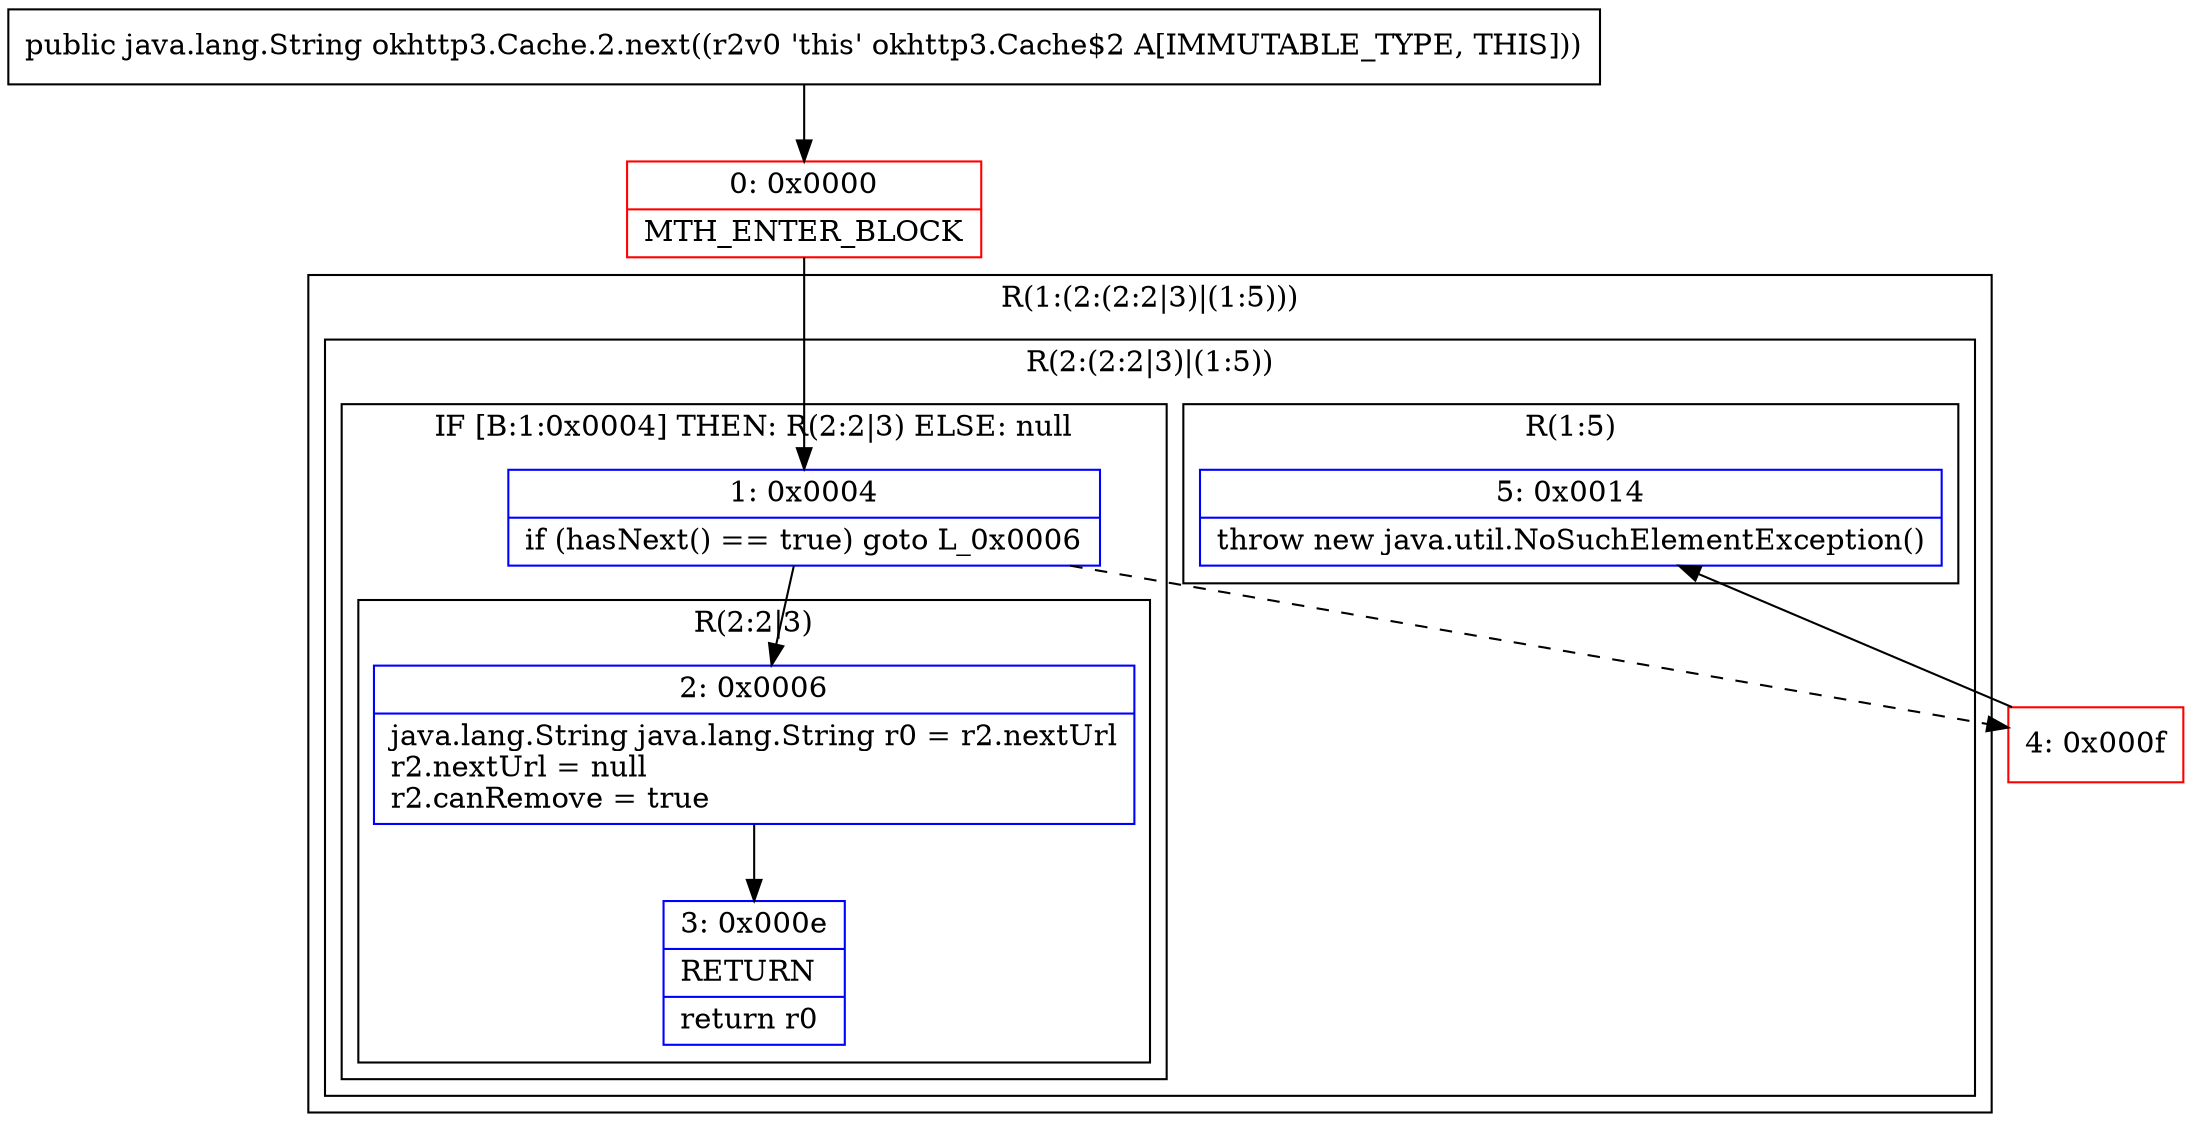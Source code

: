 digraph "CFG forokhttp3.Cache.2.next()Ljava\/lang\/String;" {
subgraph cluster_Region_41610019 {
label = "R(1:(2:(2:2|3)|(1:5)))";
node [shape=record,color=blue];
subgraph cluster_Region_141825220 {
label = "R(2:(2:2|3)|(1:5))";
node [shape=record,color=blue];
subgraph cluster_IfRegion_50345477 {
label = "IF [B:1:0x0004] THEN: R(2:2|3) ELSE: null";
node [shape=record,color=blue];
Node_1 [shape=record,label="{1\:\ 0x0004|if (hasNext() == true) goto L_0x0006\l}"];
subgraph cluster_Region_2026973492 {
label = "R(2:2|3)";
node [shape=record,color=blue];
Node_2 [shape=record,label="{2\:\ 0x0006|java.lang.String java.lang.String r0 = r2.nextUrl\lr2.nextUrl = null\lr2.canRemove = true\l}"];
Node_3 [shape=record,label="{3\:\ 0x000e|RETURN\l|return r0\l}"];
}
}
subgraph cluster_Region_1259362417 {
label = "R(1:5)";
node [shape=record,color=blue];
Node_5 [shape=record,label="{5\:\ 0x0014|throw new java.util.NoSuchElementException()\l}"];
}
}
}
Node_0 [shape=record,color=red,label="{0\:\ 0x0000|MTH_ENTER_BLOCK\l}"];
Node_4 [shape=record,color=red,label="{4\:\ 0x000f}"];
MethodNode[shape=record,label="{public java.lang.String okhttp3.Cache.2.next((r2v0 'this' okhttp3.Cache$2 A[IMMUTABLE_TYPE, THIS])) }"];
MethodNode -> Node_0;
Node_1 -> Node_2;
Node_1 -> Node_4[style=dashed];
Node_2 -> Node_3;
Node_0 -> Node_1;
Node_4 -> Node_5;
}

